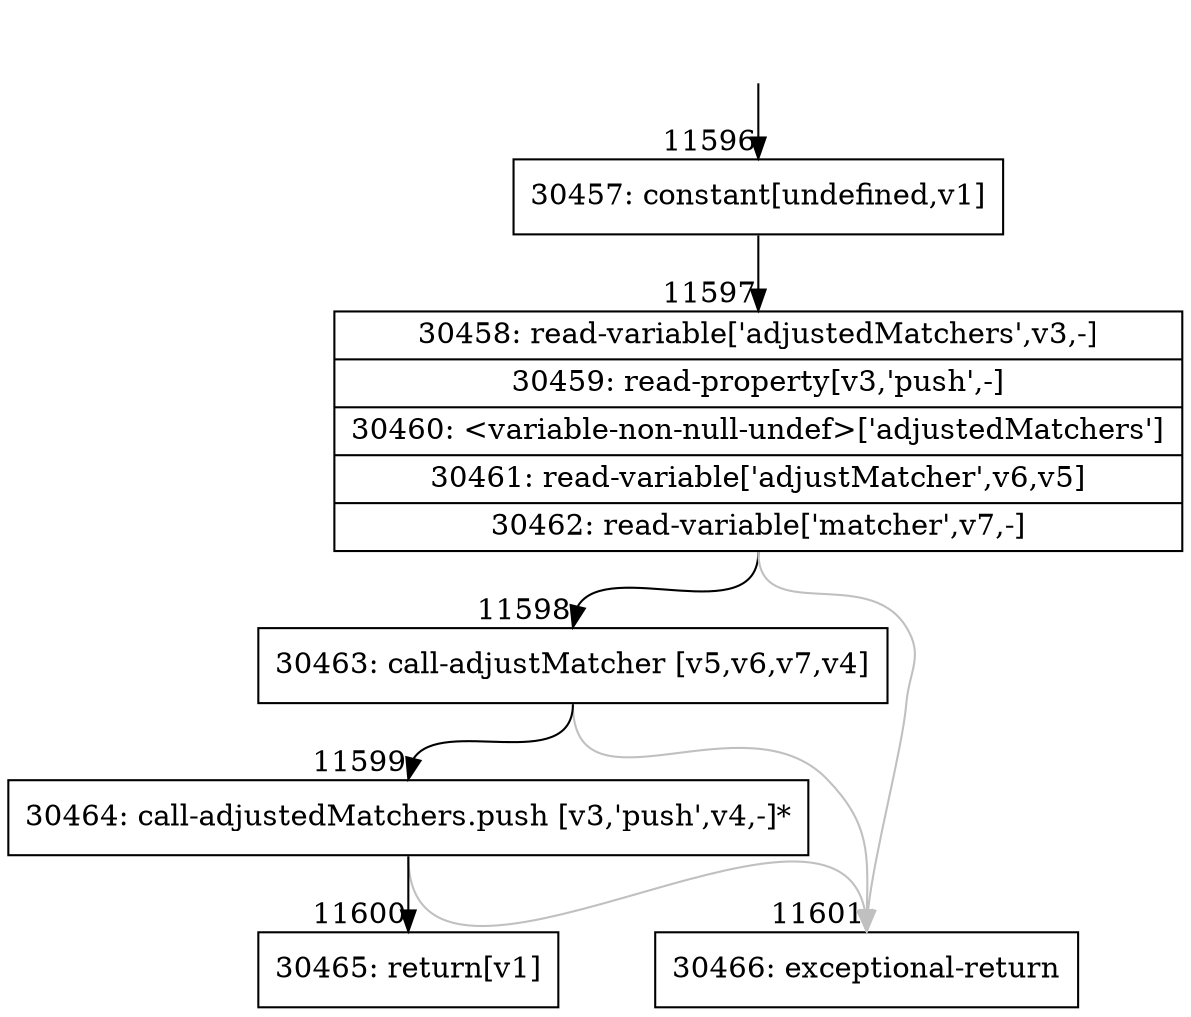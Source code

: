 digraph {
rankdir="TD"
BB_entry895[shape=none,label=""];
BB_entry895 -> BB11596 [tailport=s, headport=n, headlabel="    11596"]
BB11596 [shape=record label="{30457: constant[undefined,v1]}" ] 
BB11596 -> BB11597 [tailport=s, headport=n, headlabel="      11597"]
BB11597 [shape=record label="{30458: read-variable['adjustedMatchers',v3,-]|30459: read-property[v3,'push',-]|30460: \<variable-non-null-undef\>['adjustedMatchers']|30461: read-variable['adjustMatcher',v6,v5]|30462: read-variable['matcher',v7,-]}" ] 
BB11597 -> BB11598 [tailport=s, headport=n, headlabel="      11598"]
BB11597 -> BB11601 [tailport=s, headport=n, color=gray, headlabel="      11601"]
BB11598 [shape=record label="{30463: call-adjustMatcher [v5,v6,v7,v4]}" ] 
BB11598 -> BB11599 [tailport=s, headport=n, headlabel="      11599"]
BB11598 -> BB11601 [tailport=s, headport=n, color=gray]
BB11599 [shape=record label="{30464: call-adjustedMatchers.push [v3,'push',v4,-]*}" ] 
BB11599 -> BB11600 [tailport=s, headport=n, headlabel="      11600"]
BB11599 -> BB11601 [tailport=s, headport=n, color=gray]
BB11600 [shape=record label="{30465: return[v1]}" ] 
BB11601 [shape=record label="{30466: exceptional-return}" ] 
//#$~ 16382
}
